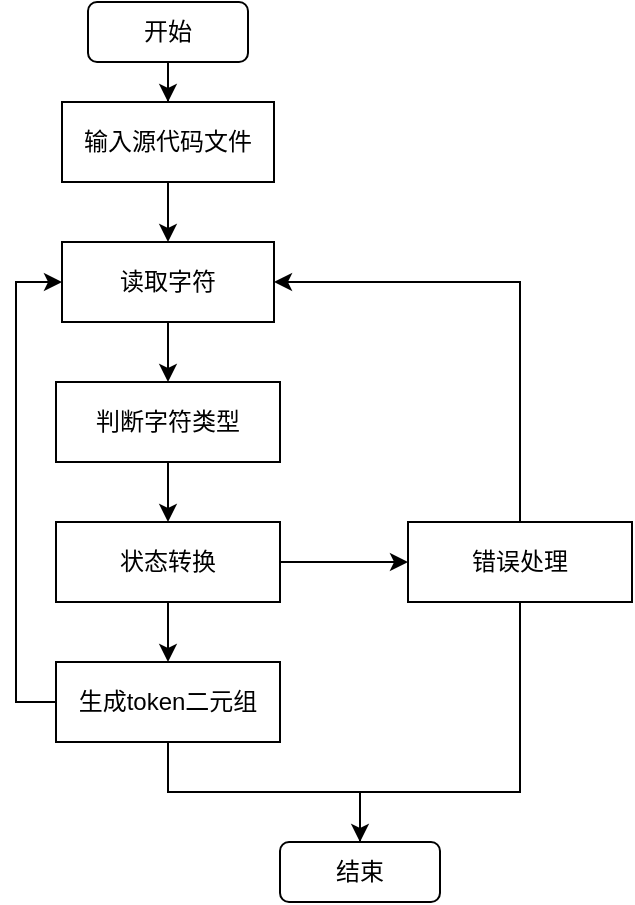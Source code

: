 <mxfile version="21.5.0" type="github">
  <diagram name="第 1 页" id="rOZI1NFXMUjYcarH2vpz">
    <mxGraphModel dx="794" dy="477" grid="1" gridSize="10" guides="1" tooltips="1" connect="1" arrows="1" fold="1" page="1" pageScale="1" pageWidth="827" pageHeight="1169" math="0" shadow="0">
      <root>
        <mxCell id="0" />
        <mxCell id="1" parent="0" />
        <mxCell id="1_PYZjY-rwE7PxtxyhJo-5" style="edgeStyle=orthogonalEdgeStyle;rounded=0;orthogonalLoop=1;jettySize=auto;html=1;exitX=0.5;exitY=1;exitDx=0;exitDy=0;" edge="1" parent="1" source="1_PYZjY-rwE7PxtxyhJo-1" target="1_PYZjY-rwE7PxtxyhJo-4">
          <mxGeometry relative="1" as="geometry" />
        </mxCell>
        <mxCell id="1_PYZjY-rwE7PxtxyhJo-1" value="输入源代码文件" style="rounded=0;whiteSpace=wrap;html=1;" vertex="1" parent="1">
          <mxGeometry x="317" y="90" width="106" height="40" as="geometry" />
        </mxCell>
        <mxCell id="1_PYZjY-rwE7PxtxyhJo-3" style="edgeStyle=orthogonalEdgeStyle;rounded=0;orthogonalLoop=1;jettySize=auto;html=1;exitX=0.5;exitY=1;exitDx=0;exitDy=0;" edge="1" parent="1" source="1_PYZjY-rwE7PxtxyhJo-2" target="1_PYZjY-rwE7PxtxyhJo-1">
          <mxGeometry relative="1" as="geometry" />
        </mxCell>
        <mxCell id="1_PYZjY-rwE7PxtxyhJo-2" value="开始" style="rounded=1;whiteSpace=wrap;html=1;" vertex="1" parent="1">
          <mxGeometry x="330" y="40" width="80" height="30" as="geometry" />
        </mxCell>
        <mxCell id="1_PYZjY-rwE7PxtxyhJo-9" style="edgeStyle=orthogonalEdgeStyle;rounded=0;orthogonalLoop=1;jettySize=auto;html=1;exitX=0.5;exitY=1;exitDx=0;exitDy=0;entryX=0.5;entryY=0;entryDx=0;entryDy=0;" edge="1" parent="1" source="1_PYZjY-rwE7PxtxyhJo-4" target="1_PYZjY-rwE7PxtxyhJo-8">
          <mxGeometry relative="1" as="geometry" />
        </mxCell>
        <mxCell id="1_PYZjY-rwE7PxtxyhJo-4" value="读取字符" style="rounded=0;whiteSpace=wrap;html=1;" vertex="1" parent="1">
          <mxGeometry x="317" y="160" width="106" height="40" as="geometry" />
        </mxCell>
        <mxCell id="1_PYZjY-rwE7PxtxyhJo-13" style="edgeStyle=orthogonalEdgeStyle;rounded=0;orthogonalLoop=1;jettySize=auto;html=1;exitX=1;exitY=0.5;exitDx=0;exitDy=0;entryX=0;entryY=0.5;entryDx=0;entryDy=0;" edge="1" parent="1" source="1_PYZjY-rwE7PxtxyhJo-7" target="1_PYZjY-rwE7PxtxyhJo-11">
          <mxGeometry relative="1" as="geometry" />
        </mxCell>
        <mxCell id="1_PYZjY-rwE7PxtxyhJo-14" style="edgeStyle=orthogonalEdgeStyle;rounded=0;orthogonalLoop=1;jettySize=auto;html=1;exitX=0.5;exitY=1;exitDx=0;exitDy=0;" edge="1" parent="1" source="1_PYZjY-rwE7PxtxyhJo-7" target="1_PYZjY-rwE7PxtxyhJo-12">
          <mxGeometry relative="1" as="geometry" />
        </mxCell>
        <mxCell id="1_PYZjY-rwE7PxtxyhJo-7" value="状态转换" style="rounded=0;whiteSpace=wrap;html=1;" vertex="1" parent="1">
          <mxGeometry x="314" y="300" width="112" height="40" as="geometry" />
        </mxCell>
        <mxCell id="1_PYZjY-rwE7PxtxyhJo-10" style="edgeStyle=orthogonalEdgeStyle;rounded=0;orthogonalLoop=1;jettySize=auto;html=1;exitX=0.5;exitY=1;exitDx=0;exitDy=0;" edge="1" parent="1" source="1_PYZjY-rwE7PxtxyhJo-8" target="1_PYZjY-rwE7PxtxyhJo-7">
          <mxGeometry relative="1" as="geometry" />
        </mxCell>
        <mxCell id="1_PYZjY-rwE7PxtxyhJo-8" value="判断字符类型" style="rounded=0;whiteSpace=wrap;html=1;" vertex="1" parent="1">
          <mxGeometry x="314" y="230" width="112" height="40" as="geometry" />
        </mxCell>
        <mxCell id="1_PYZjY-rwE7PxtxyhJo-16" style="edgeStyle=orthogonalEdgeStyle;rounded=0;orthogonalLoop=1;jettySize=auto;html=1;exitX=0.5;exitY=0;exitDx=0;exitDy=0;entryX=1;entryY=0.5;entryDx=0;entryDy=0;" edge="1" parent="1" source="1_PYZjY-rwE7PxtxyhJo-11" target="1_PYZjY-rwE7PxtxyhJo-4">
          <mxGeometry relative="1" as="geometry" />
        </mxCell>
        <mxCell id="1_PYZjY-rwE7PxtxyhJo-20" style="edgeStyle=orthogonalEdgeStyle;rounded=0;orthogonalLoop=1;jettySize=auto;html=1;exitX=0.5;exitY=1;exitDx=0;exitDy=0;endArrow=none;endFill=0;" edge="1" parent="1" source="1_PYZjY-rwE7PxtxyhJo-11">
          <mxGeometry relative="1" as="geometry">
            <mxPoint x="546" y="345" as="sourcePoint" />
            <mxPoint x="466" y="465" as="targetPoint" />
            <Array as="points">
              <mxPoint x="546" y="435" />
              <mxPoint x="466" y="435" />
            </Array>
          </mxGeometry>
        </mxCell>
        <mxCell id="1_PYZjY-rwE7PxtxyhJo-11" value="错误处理" style="rounded=0;whiteSpace=wrap;html=1;" vertex="1" parent="1">
          <mxGeometry x="490" y="300" width="112" height="40" as="geometry" />
        </mxCell>
        <mxCell id="1_PYZjY-rwE7PxtxyhJo-15" style="edgeStyle=orthogonalEdgeStyle;rounded=0;orthogonalLoop=1;jettySize=auto;html=1;exitX=0;exitY=0.5;exitDx=0;exitDy=0;entryX=0;entryY=0.5;entryDx=0;entryDy=0;" edge="1" parent="1" source="1_PYZjY-rwE7PxtxyhJo-12" target="1_PYZjY-rwE7PxtxyhJo-4">
          <mxGeometry relative="1" as="geometry" />
        </mxCell>
        <mxCell id="1_PYZjY-rwE7PxtxyhJo-17" style="edgeStyle=orthogonalEdgeStyle;rounded=0;orthogonalLoop=1;jettySize=auto;html=1;exitX=0.5;exitY=1;exitDx=0;exitDy=0;entryX=0.5;entryY=0;entryDx=0;entryDy=0;" edge="1" parent="1" source="1_PYZjY-rwE7PxtxyhJo-12" target="1_PYZjY-rwE7PxtxyhJo-19">
          <mxGeometry relative="1" as="geometry">
            <mxPoint x="370" y="450" as="targetPoint" />
          </mxGeometry>
        </mxCell>
        <mxCell id="1_PYZjY-rwE7PxtxyhJo-12" value="生成token二元组" style="rounded=0;whiteSpace=wrap;html=1;" vertex="1" parent="1">
          <mxGeometry x="314" y="370" width="112" height="40" as="geometry" />
        </mxCell>
        <mxCell id="1_PYZjY-rwE7PxtxyhJo-19" value="结束" style="rounded=1;whiteSpace=wrap;html=1;" vertex="1" parent="1">
          <mxGeometry x="426" y="460" width="80" height="30" as="geometry" />
        </mxCell>
      </root>
    </mxGraphModel>
  </diagram>
</mxfile>
